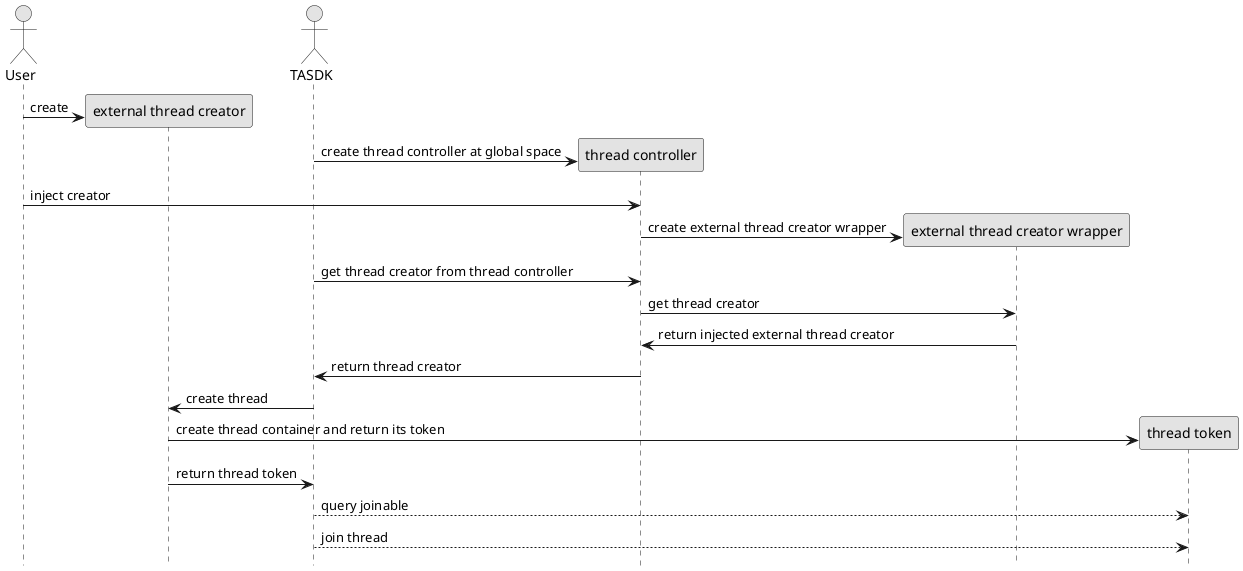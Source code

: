 @startuml user and tasdk sequence

skinparam monochrome true

hide footbox

actor User

create "external thread creator" as creator
User -> creator : create

actor TASDK
create "thread controller" as controller
TASDK -> controller : create thread controller at global space

User -> controller : inject creator

create "external thread creator wrapper" as tm
controller -> tm : create external thread creator wrapper


TASDK -> controller : get thread creator from thread controller
controller -> tm : get thread creator
tm -> controller : return injected external thread creator
controller -> TASDK : return thread creator

TASDK -> creator : create thread
create "thread token" as token
creator -> token : create thread container and return its token
creator -> TASDK : return thread token

TASDK --> token : query joinable
TASDK --> token : join thread


@enduml